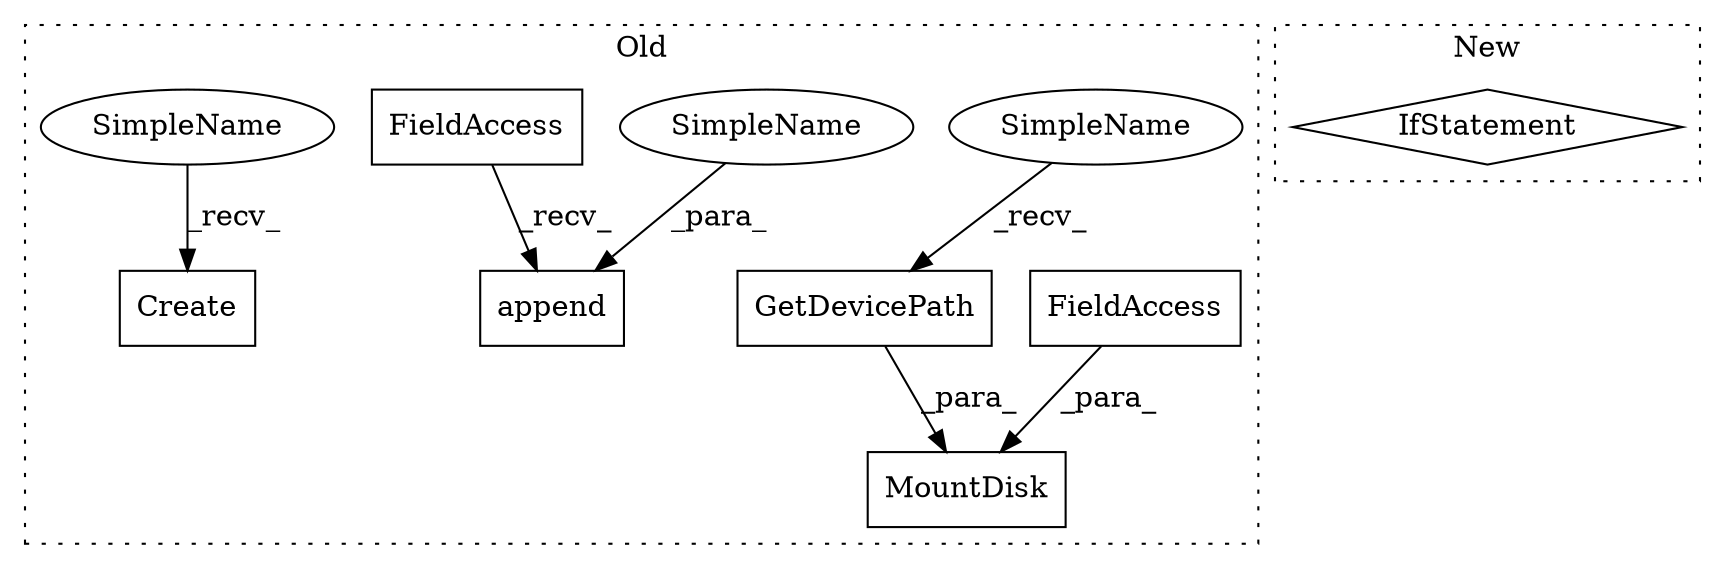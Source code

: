 digraph G {
subgraph cluster0 {
1 [label="MountDisk" a="32" s="9559,9613" l="10,1" shape="box"];
3 [label="FieldAccess" a="22" s="9592" l="21" shape="box"];
4 [label="GetDevicePath" a="32" s="9576" l="15" shape="box"];
5 [label="append" a="32" s="9081,9094" l="7,1" shape="box"];
6 [label="Create" a="32" s="9412" l="8" shape="box"];
7 [label="FieldAccess" a="22" s="9062" l="18" shape="box"];
8 [label="SimpleName" a="42" s="9569" l="6" shape="ellipse"];
9 [label="SimpleName" a="42" s="9088" l="6" shape="ellipse"];
10 [label="SimpleName" a="42" s="9405" l="6" shape="ellipse"];
label = "Old";
style="dotted";
}
subgraph cluster1 {
2 [label="IfStatement" a="25" s="9756" l="50" shape="diamond"];
label = "New";
style="dotted";
}
3 -> 1 [label="_para_"];
4 -> 1 [label="_para_"];
7 -> 5 [label="_recv_"];
8 -> 4 [label="_recv_"];
9 -> 5 [label="_para_"];
10 -> 6 [label="_recv_"];
}